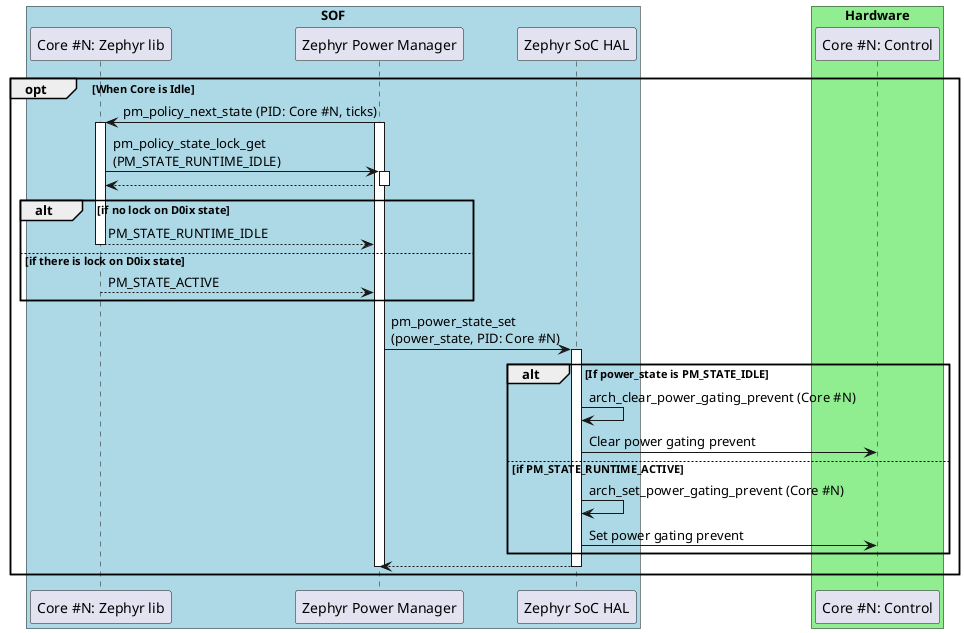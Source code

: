@startuml

box "SOF" #LightBlue
	participant "Core #N: Zephyr lib" as sof_zephyr_lib
	participant "Zephyr Power Manager" as zephyr_power_manager
	participant "Zephyr SoC HAL" as soc_hal
end box

box "Hardware" #LightGreen
	participant "Core #N: Control" as core_hw_control
end box

opt When Core is Idle

	zephyr_power_manager -> sof_zephyr_lib: pm_policy_next_state (PID: Core #N, ticks)
	activate sof_zephyr_lib
		activate zephyr_power_manager
		sof_zephyr_lib -> zephyr_power_manager: pm_policy_state_lock_get\n(PM_STATE_RUNTIME_IDLE)
		activate zephyr_power_manager
		return
		alt if no lock on D0ix state
			return PM_STATE_RUNTIME_IDLE
		else if there is lock on D0ix state
			return PM_STATE_ACTIVE
		end

	zephyr_power_manager -> soc_hal: pm_power_state_set\n(power_state, PID: Core #N)
	activate soc_hal
	alt If power_state is PM_STATE_IDLE
		soc_hal -> soc_hal: arch_clear_power_gating_prevent (Core #N)
		soc_hal -> core_hw_control: Clear power gating prevent
	else if PM_STATE_RUNTIME_ACTIVE
		soc_hal -> soc_hal: arch_set_power_gating_prevent (Core #N)
		soc_hal -> core_hw_control: Set power gating prevent
	end
	return

	deactivate zephyr_power_manager
end

@enduml
